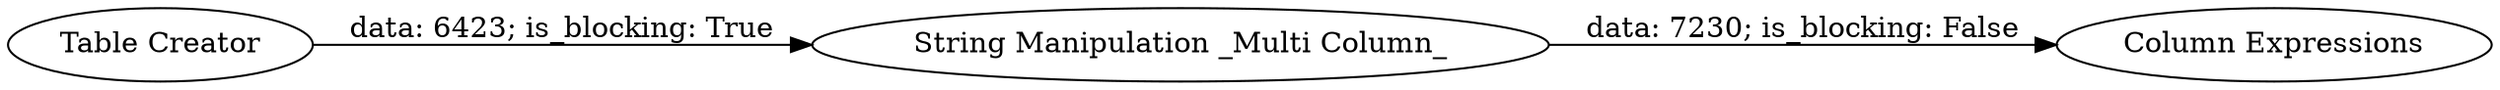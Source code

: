 digraph {
	"-7423788645346541712_2" [label="Column Expressions"]
	"-7423788645346541712_4" [label="String Manipulation _Multi Column_"]
	"-7423788645346541712_1" [label="Table Creator"]
	"-7423788645346541712_4" -> "-7423788645346541712_2" [label="data: 7230; is_blocking: False"]
	"-7423788645346541712_1" -> "-7423788645346541712_4" [label="data: 6423; is_blocking: True"]
	rankdir=LR
}
